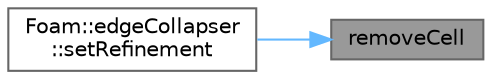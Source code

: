 digraph "removeCell"
{
 // LATEX_PDF_SIZE
  bgcolor="transparent";
  edge [fontname=Helvetica,fontsize=10,labelfontname=Helvetica,labelfontsize=10];
  node [fontname=Helvetica,fontsize=10,shape=box,height=0.2,width=0.4];
  rankdir="RL";
  Node1 [id="Node000001",label="removeCell",height=0.2,width=0.4,color="gray40", fillcolor="grey60", style="filled", fontcolor="black",tooltip=" "];
  Node1 -> Node2 [id="edge1_Node000001_Node000002",dir="back",color="steelblue1",style="solid",tooltip=" "];
  Node2 [id="Node000002",label="Foam::edgeCollapser\l::setRefinement",height=0.2,width=0.4,color="grey40", fillcolor="white", style="filled",URL="$classFoam_1_1edgeCollapser.html#a788f5a11a20efd0f4a6a8ab78be4efeb",tooltip=" "];
}
